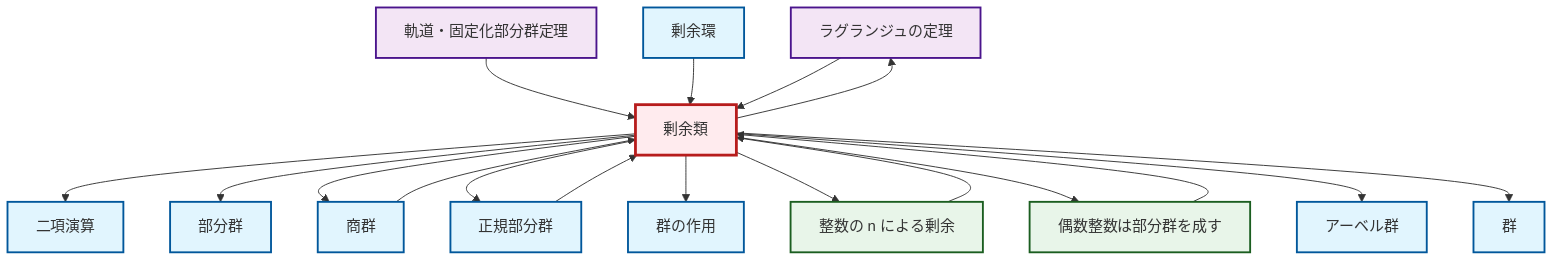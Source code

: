 graph TD
    classDef definition fill:#e1f5fe,stroke:#01579b,stroke-width:2px
    classDef theorem fill:#f3e5f5,stroke:#4a148c,stroke-width:2px
    classDef axiom fill:#fff3e0,stroke:#e65100,stroke-width:2px
    classDef example fill:#e8f5e9,stroke:#1b5e20,stroke-width:2px
    classDef current fill:#ffebee,stroke:#b71c1c,stroke-width:3px
    def-subgroup["部分群"]:::definition
    thm-lagrange["ラグランジュの定理"]:::theorem
    thm-orbit-stabilizer["軌道・固定化部分群定理"]:::theorem
    def-binary-operation["二項演算"]:::definition
    ex-quotient-integers-mod-n["整数の n による剰余"]:::example
    def-abelian-group["アーベル群"]:::definition
    def-quotient-ring["剰余環"]:::definition
    def-coset["剰余類"]:::definition
    def-group["群"]:::definition
    def-quotient-group["商群"]:::definition
    ex-even-integers-subgroup["偶数整数は部分群を成す"]:::example
    def-normal-subgroup["正規部分群"]:::definition
    def-group-action["群の作用"]:::definition
    def-coset --> def-binary-operation
    thm-orbit-stabilizer --> def-coset
    def-coset --> def-subgroup
    ex-quotient-integers-mod-n --> def-coset
    def-coset --> def-quotient-group
    def-quotient-ring --> def-coset
    ex-even-integers-subgroup --> def-coset
    def-normal-subgroup --> def-coset
    def-coset --> def-normal-subgroup
    def-coset --> def-group-action
    def-quotient-group --> def-coset
    def-coset --> ex-quotient-integers-mod-n
    def-coset --> thm-lagrange
    thm-lagrange --> def-coset
    def-coset --> ex-even-integers-subgroup
    def-coset --> def-abelian-group
    def-coset --> def-group
    class def-coset current